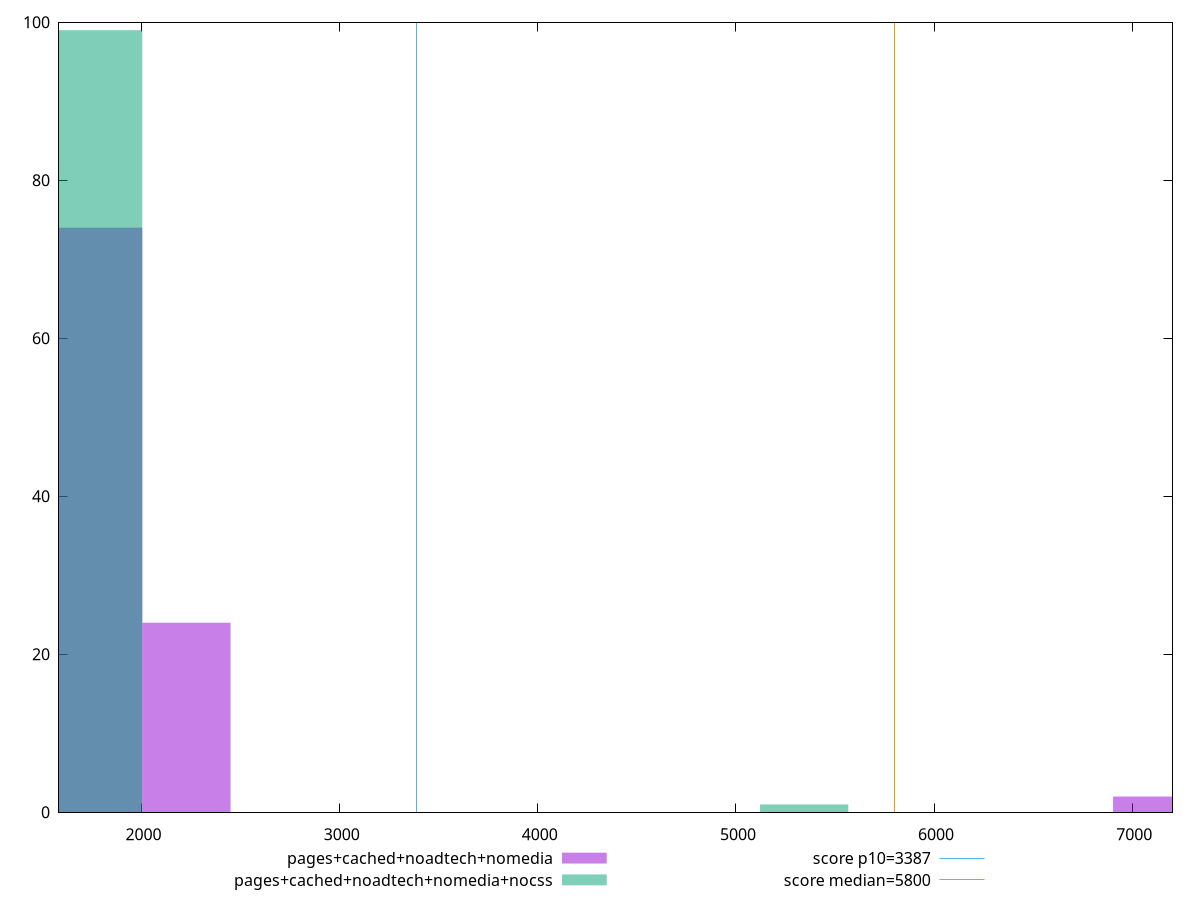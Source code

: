 reset

$pagesCachedNoadtechNomedia <<EOF
7125.874328665194 2
1781.4685821662986 74
2226.835727707873 24
EOF

$pagesCachedNoadtechNomediaNocss <<EOF
5344.4057464988955 1
1781.4685821662986 99
EOF

set key outside below
set boxwidth 445.36714554157464
set xrange [1583.7735000000002:7203.260087781142]
set yrange [0:100]
set trange [0:100]
set style fill transparent solid 0.5 noborder

set parametric
set terminal svg size 640, 500 enhanced background rgb 'white'
set output "report_00017_2021-02-10T15-08-03.406Z/speed-index/comparison/histogram/3_vs_4.svg"

plot $pagesCachedNoadtechNomedia title "pages+cached+noadtech+nomedia" with boxes, \
     $pagesCachedNoadtechNomediaNocss title "pages+cached+noadtech+nomedia+nocss" with boxes, \
     3387,t title "score p10=3387", \
     5800,t title "score median=5800"

reset
